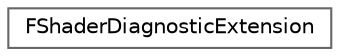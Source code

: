 digraph "Graphical Class Hierarchy"
{
 // INTERACTIVE_SVG=YES
 // LATEX_PDF_SIZE
  bgcolor="transparent";
  edge [fontname=Helvetica,fontsize=10,labelfontname=Helvetica,labelfontsize=10];
  node [fontname=Helvetica,fontsize=10,shape=box,height=0.2,width=0.4];
  rankdir="LR";
  Node0 [id="Node000000",label="FShaderDiagnosticExtension",height=0.2,width=0.4,color="grey40", fillcolor="white", style="filled",URL="$df/d96/structFShaderDiagnosticExtension.html",tooltip=" "];
}
